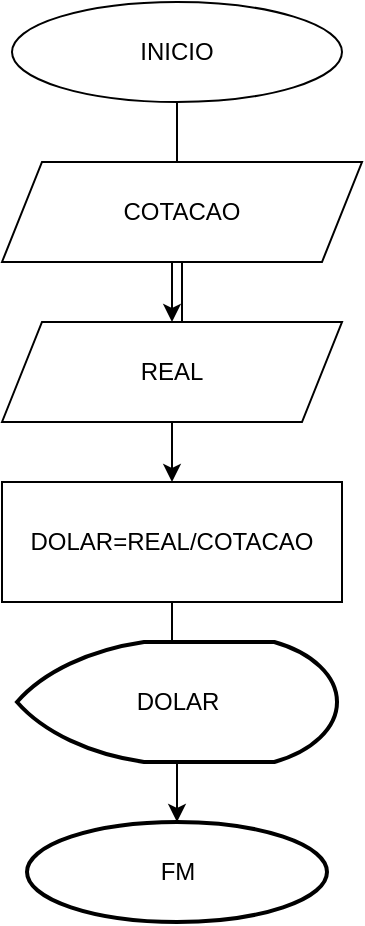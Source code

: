 <mxfile version="17.5.0" type="device"><diagram id="DfUUsVM3-Y7iv-yTX3jc" name="Page-1"><mxGraphModel dx="1422" dy="794" grid="1" gridSize="10" guides="1" tooltips="1" connect="1" arrows="1" fold="1" page="1" pageScale="1" pageWidth="827" pageHeight="1169" math="0" shadow="0"><root><mxCell id="0"/><mxCell id="1" parent="0"/><mxCell id="6EszmIWpzo6CyVI2oL3L-8" value="" style="edgeStyle=orthogonalEdgeStyle;rounded=0;orthogonalLoop=1;jettySize=auto;html=1;" edge="1" parent="1" source="6EszmIWpzo6CyVI2oL3L-1" target="6EszmIWpzo6CyVI2oL3L-3"><mxGeometry relative="1" as="geometry"/></mxCell><mxCell id="6EszmIWpzo6CyVI2oL3L-1" value="INICIO" style="ellipse;whiteSpace=wrap;html=1;" vertex="1" parent="1"><mxGeometry x="155" y="50" width="165" height="50" as="geometry"/></mxCell><mxCell id="6EszmIWpzo6CyVI2oL3L-9" value="" style="edgeStyle=orthogonalEdgeStyle;rounded=0;orthogonalLoop=1;jettySize=auto;html=1;" edge="1" parent="1" source="6EszmIWpzo6CyVI2oL3L-2" target="6EszmIWpzo6CyVI2oL3L-4"><mxGeometry relative="1" as="geometry"/></mxCell><mxCell id="6EszmIWpzo6CyVI2oL3L-2" value="COTACAO" style="shape=parallelogram;perimeter=parallelogramPerimeter;whiteSpace=wrap;html=1;fixedSize=1;" vertex="1" parent="1"><mxGeometry x="150" y="130" width="180" height="50" as="geometry"/></mxCell><mxCell id="6EszmIWpzo6CyVI2oL3L-3" value="&lt;font style=&quot;vertical-align: inherit&quot;&gt;&lt;font style=&quot;vertical-align: inherit&quot;&gt;&lt;font style=&quot;vertical-align: inherit&quot;&gt;&lt;font style=&quot;vertical-align: inherit&quot;&gt;&lt;font style=&quot;vertical-align: inherit&quot;&gt;&lt;font style=&quot;vertical-align: inherit&quot;&gt;REAL&lt;/font&gt;&lt;/font&gt;&lt;/font&gt;&lt;/font&gt;&lt;/font&gt;&lt;/font&gt;" style="shape=parallelogram;perimeter=parallelogramPerimeter;whiteSpace=wrap;html=1;fixedSize=1;" vertex="1" parent="1"><mxGeometry x="150" y="210" width="170" height="50" as="geometry"/></mxCell><mxCell id="6EszmIWpzo6CyVI2oL3L-10" value="" style="edgeStyle=orthogonalEdgeStyle;rounded=0;orthogonalLoop=1;jettySize=auto;html=1;" edge="1" parent="1" source="6EszmIWpzo6CyVI2oL3L-4" target="6EszmIWpzo6CyVI2oL3L-7"><mxGeometry relative="1" as="geometry"/></mxCell><mxCell id="6EszmIWpzo6CyVI2oL3L-4" value="&lt;font style=&quot;vertical-align: inherit&quot;&gt;&lt;font style=&quot;vertical-align: inherit&quot;&gt;&lt;font style=&quot;vertical-align: inherit&quot;&gt;&lt;font style=&quot;vertical-align: inherit&quot;&gt;DOLAR=REAL/COTACAO&lt;/font&gt;&lt;/font&gt;&lt;/font&gt;&lt;/font&gt;" style="rounded=0;whiteSpace=wrap;html=1;" vertex="1" parent="1"><mxGeometry x="150" y="290" width="170" height="60" as="geometry"/></mxCell><mxCell id="6EszmIWpzo6CyVI2oL3L-6" value="&lt;font style=&quot;vertical-align: inherit&quot;&gt;&lt;font style=&quot;vertical-align: inherit&quot;&gt;DOLAR&lt;/font&gt;&lt;/font&gt;" style="strokeWidth=2;html=1;shape=mxgraph.flowchart.display;whiteSpace=wrap;" vertex="1" parent="1"><mxGeometry x="157.5" y="370" width="160" height="60" as="geometry"/></mxCell><mxCell id="6EszmIWpzo6CyVI2oL3L-7" value="&lt;font style=&quot;vertical-align: inherit&quot;&gt;&lt;font style=&quot;vertical-align: inherit&quot;&gt;FM&lt;/font&gt;&lt;/font&gt;" style="strokeWidth=2;html=1;shape=mxgraph.flowchart.start_1;whiteSpace=wrap;" vertex="1" parent="1"><mxGeometry x="162.5" y="460" width="150" height="50" as="geometry"/></mxCell></root></mxGraphModel></diagram></mxfile>